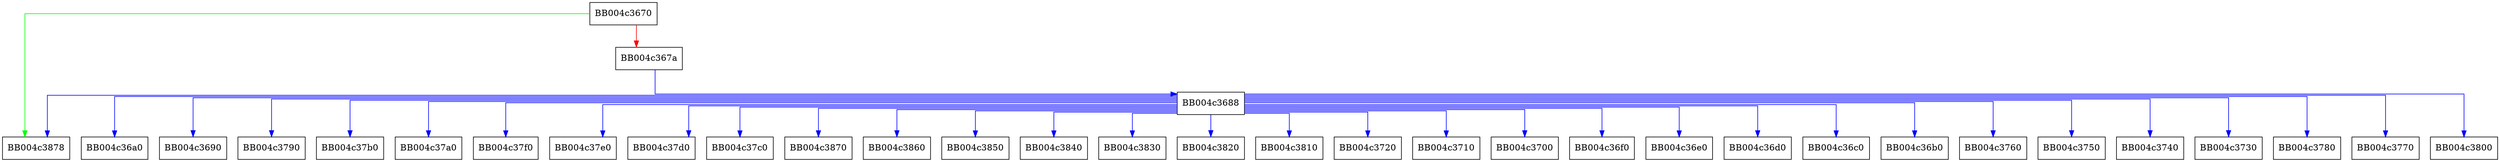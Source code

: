 digraph ossl_quic_frame_type_to_string {
  node [shape="box"];
  graph [splines=ortho];
  BB004c3670 -> BB004c3878 [color="green"];
  BB004c3670 -> BB004c367a [color="red"];
  BB004c367a -> BB004c3688 [color="blue"];
  BB004c3688 -> BB004c36a0 [color="blue"];
  BB004c3688 -> BB004c3690 [color="blue"];
  BB004c3688 -> BB004c3790 [color="blue"];
  BB004c3688 -> BB004c37b0 [color="blue"];
  BB004c3688 -> BB004c37a0 [color="blue"];
  BB004c3688 -> BB004c37f0 [color="blue"];
  BB004c3688 -> BB004c37e0 [color="blue"];
  BB004c3688 -> BB004c37d0 [color="blue"];
  BB004c3688 -> BB004c37c0 [color="blue"];
  BB004c3688 -> BB004c3870 [color="blue"];
  BB004c3688 -> BB004c3860 [color="blue"];
  BB004c3688 -> BB004c3850 [color="blue"];
  BB004c3688 -> BB004c3840 [color="blue"];
  BB004c3688 -> BB004c3830 [color="blue"];
  BB004c3688 -> BB004c3820 [color="blue"];
  BB004c3688 -> BB004c3810 [color="blue"];
  BB004c3688 -> BB004c3720 [color="blue"];
  BB004c3688 -> BB004c3710 [color="blue"];
  BB004c3688 -> BB004c3700 [color="blue"];
  BB004c3688 -> BB004c36f0 [color="blue"];
  BB004c3688 -> BB004c36e0 [color="blue"];
  BB004c3688 -> BB004c36d0 [color="blue"];
  BB004c3688 -> BB004c36c0 [color="blue"];
  BB004c3688 -> BB004c36b0 [color="blue"];
  BB004c3688 -> BB004c3760 [color="blue"];
  BB004c3688 -> BB004c3750 [color="blue"];
  BB004c3688 -> BB004c3740 [color="blue"];
  BB004c3688 -> BB004c3730 [color="blue"];
  BB004c3688 -> BB004c3780 [color="blue"];
  BB004c3688 -> BB004c3770 [color="blue"];
  BB004c3688 -> BB004c3800 [color="blue"];
  BB004c3688 -> BB004c3878 [color="blue"];
}